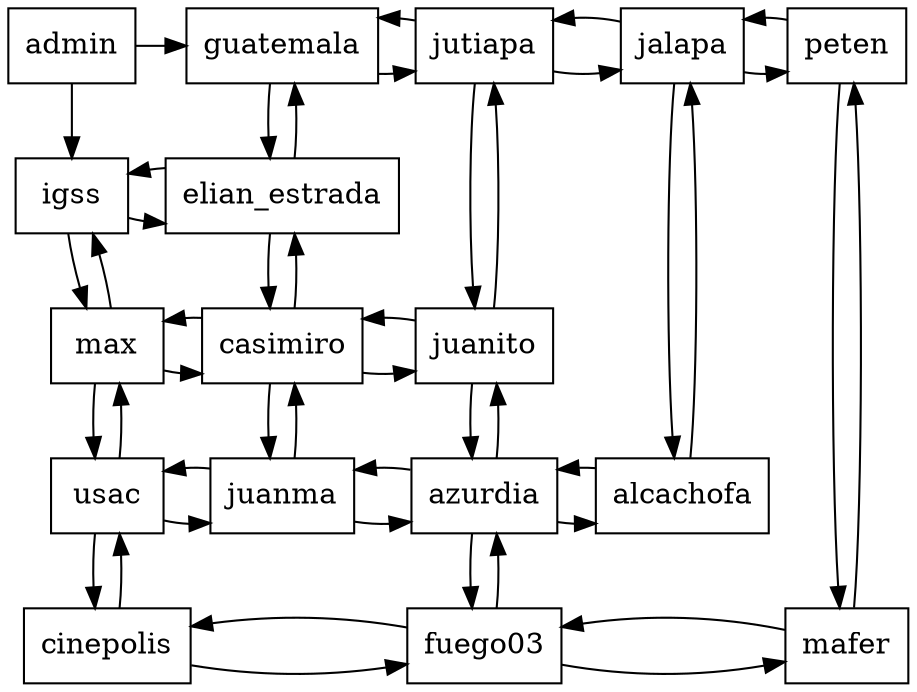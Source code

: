 digraph G {
    node [shape=box];
    n0 [label = "admin" group=1];
guatemala[label = "guatemala" group=2];
jutiapa[label = "jutiapa" group=3];
jalapa[label = "jalapa" group=4];
peten[label = "peten" group=5];
n0 -> guatemala;
guatemala -> jutiapa;
jutiapa -> guatemala;
jutiapa -> jalapa;
jalapa -> jutiapa;
jalapa -> peten;
peten -> jalapa;
igss[label = "igss" group=1];
max[label = "max" group=1];
usac[label = "usac" group=1];
cinepolis[label = "cinepolis" group=1];
n0 -> igss;
igss -> max;
max -> igss;
max -> usac;
usac -> max;
usac -> cinepolis;
cinepolis -> usac;
{rank=same; n0; guatemala; jutiapa; jalapa; peten; }

igss[label = "igss" group=1];
elian_estrada[label = "elian_estrada" group=2];
max[label = "max" group=0];
casimiro[label = "casimiro" group=2];
juanito[label = "juanito" group=3];
usac[label = "usac" group=0];
juanma[label = "juanma" group=2];
azurdia[label = "azurdia" group=3];
alcachofa[label = "alcachofa" group=4];
cinepolis[label = "cinepolis" group=0];
fuego03[label = "fuego03" group=3];
mafer[label = "mafer" group=5];
{rank=same;igss; elian_estrada; }

{rank=same;max; casimiro; juanito; }

{rank=same;usac; juanma; azurdia; alcachofa; }

{rank=same;cinepolis; fuego03; mafer; }

igss -> elian_estrada;
elian_estrada -> igss;
elian_estrada -> guatemala;
guatemala -> elian_estrada;

max -> casimiro;
casimiro -> max;
casimiro -> juanito;
juanito -> casimiro;
casimiro -> elian_estrada;
elian_estrada -> casimiro;

juanito -> jutiapa;
jutiapa -> juanito;

usac -> juanma;
juanma -> usac;
juanma -> azurdia;
azurdia -> juanma;
juanma -> casimiro;
casimiro -> juanma;

azurdia -> alcachofa;
alcachofa -> azurdia;
azurdia -> juanito;
juanito -> azurdia;

alcachofa -> jalapa;
jalapa -> alcachofa;

cinepolis -> fuego03;
fuego03 -> cinepolis;
fuego03 -> mafer;
mafer -> fuego03;
fuego03 -> azurdia;
azurdia -> fuego03;

mafer -> peten;
peten -> mafer;

}

